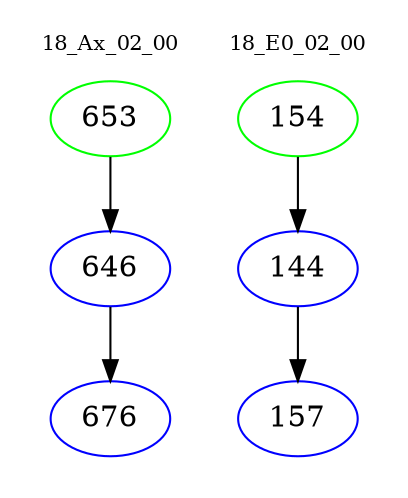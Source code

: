digraph{
subgraph cluster_0 {
color = white
label = "18_Ax_02_00";
fontsize=10;
T0_653 [label="653", color="green"]
T0_653 -> T0_646 [color="black"]
T0_646 [label="646", color="blue"]
T0_646 -> T0_676 [color="black"]
T0_676 [label="676", color="blue"]
}
subgraph cluster_1 {
color = white
label = "18_E0_02_00";
fontsize=10;
T1_154 [label="154", color="green"]
T1_154 -> T1_144 [color="black"]
T1_144 [label="144", color="blue"]
T1_144 -> T1_157 [color="black"]
T1_157 [label="157", color="blue"]
}
}
